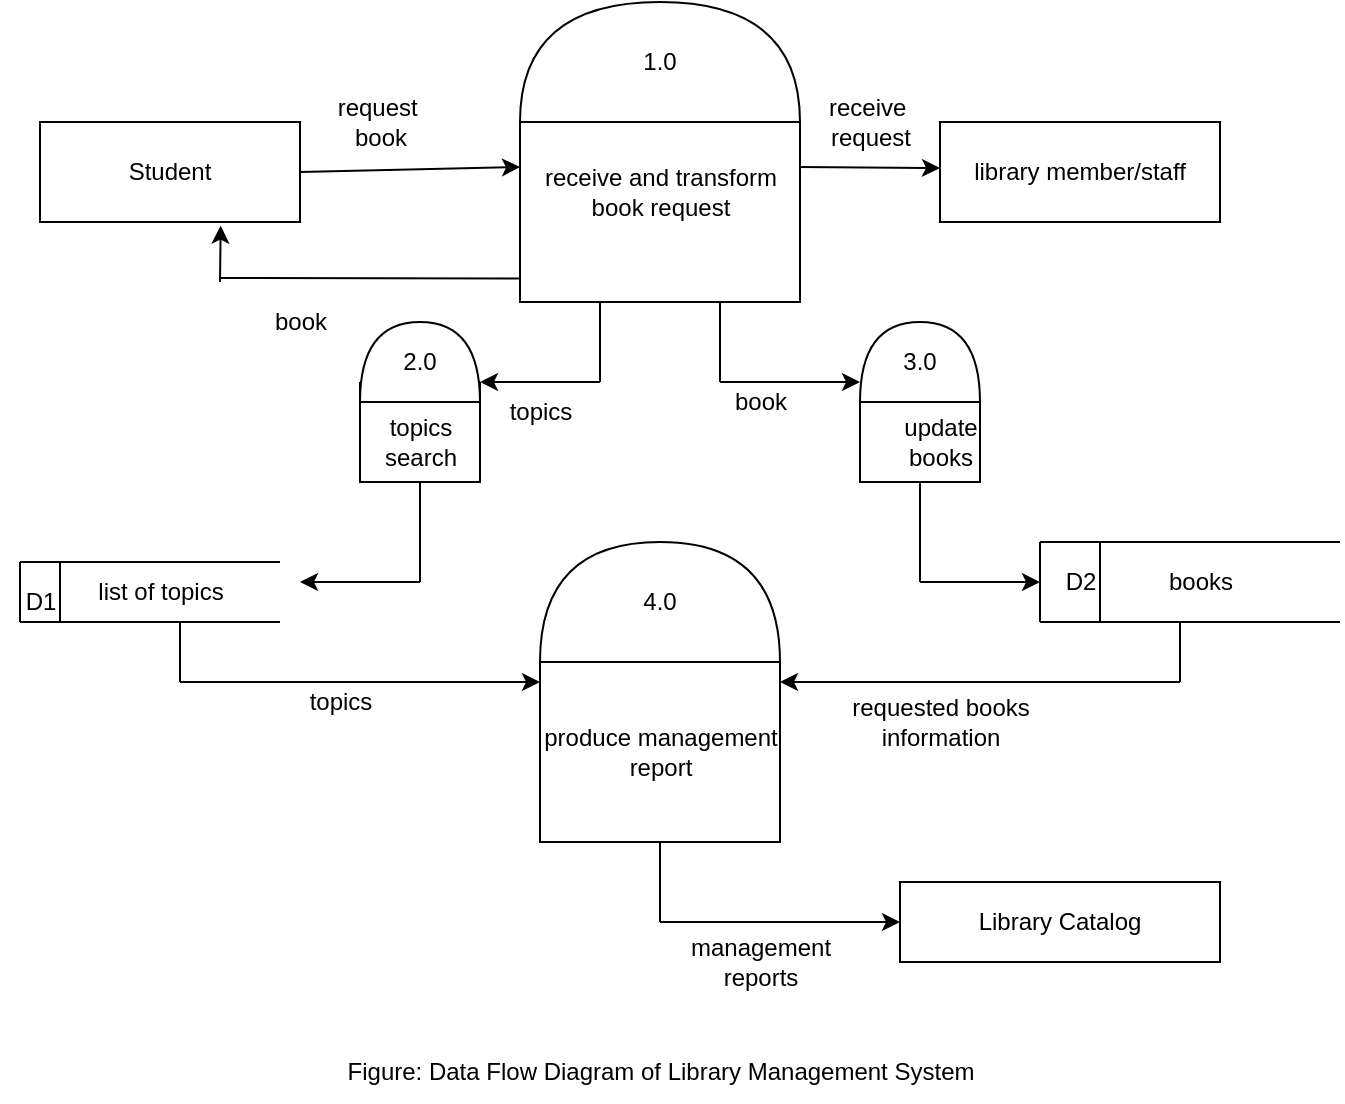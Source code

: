 <mxfile version="21.0.2" type="device"><diagram name="Page-1" id="pn5kM7ajMn3MI1Nx2H1P"><mxGraphModel dx="1050" dy="581" grid="1" gridSize="10" guides="1" tooltips="1" connect="1" arrows="1" fold="1" page="1" pageScale="1" pageWidth="850" pageHeight="1100" math="0" shadow="0"><root><mxCell id="0"/><mxCell id="1" parent="0"/><mxCell id="J1vd0AzETWR3N_y_ljKw-1" value="Student" style="rounded=0;whiteSpace=wrap;html=1;" vertex="1" parent="1"><mxGeometry x="150" y="230" width="130" height="50" as="geometry"/></mxCell><mxCell id="J1vd0AzETWR3N_y_ljKw-5" value="" style="swimlane;startSize=0;rounded=0;shadow=0;swimlaneLine=1;glass=0;swimlaneBody=1;portConstraintRotation=0;" vertex="1" parent="1"><mxGeometry x="390" y="230" width="140" height="90" as="geometry"/></mxCell><mxCell id="J1vd0AzETWR3N_y_ljKw-64" value="receive and transform&lt;br&gt;book request" style="text;html=1;align=center;verticalAlign=middle;resizable=0;points=[];autosize=1;strokeColor=none;fillColor=none;" vertex="1" parent="J1vd0AzETWR3N_y_ljKw-5"><mxGeometry y="15" width="140" height="40" as="geometry"/></mxCell><mxCell id="J1vd0AzETWR3N_y_ljKw-9" value="1.0" style="shape=or;whiteSpace=wrap;html=1;direction=north;" vertex="1" parent="1"><mxGeometry x="390" y="170" width="140" height="60" as="geometry"/></mxCell><mxCell id="J1vd0AzETWR3N_y_ljKw-12" value="library member/staff" style="rounded=0;whiteSpace=wrap;html=1;" vertex="1" parent="1"><mxGeometry x="600" y="230" width="140" height="50" as="geometry"/></mxCell><mxCell id="J1vd0AzETWR3N_y_ljKw-15" value="" style="endArrow=classic;html=1;rounded=0;exitX=1;exitY=0.5;exitDx=0;exitDy=0;entryX=0;entryY=0.25;entryDx=0;entryDy=0;" edge="1" parent="1" source="J1vd0AzETWR3N_y_ljKw-1" target="J1vd0AzETWR3N_y_ljKw-5"><mxGeometry width="50" height="50" relative="1" as="geometry"><mxPoint x="400" y="330" as="sourcePoint"/><mxPoint x="320" y="255" as="targetPoint"/></mxGeometry></mxCell><mxCell id="J1vd0AzETWR3N_y_ljKw-16" value="" style="endArrow=classic;html=1;rounded=0;exitX=1;exitY=0.25;exitDx=0;exitDy=0;" edge="1" parent="1" source="J1vd0AzETWR3N_y_ljKw-5"><mxGeometry width="50" height="50" relative="1" as="geometry"><mxPoint x="400" y="330" as="sourcePoint"/><mxPoint x="600" y="253" as="targetPoint"/></mxGeometry></mxCell><mxCell id="J1vd0AzETWR3N_y_ljKw-18" value="" style="endArrow=none;html=1;rounded=0;exitX=-0.004;exitY=0.869;exitDx=0;exitDy=0;exitPerimeter=0;" edge="1" parent="1" source="J1vd0AzETWR3N_y_ljKw-5"><mxGeometry width="50" height="50" relative="1" as="geometry"><mxPoint x="400" y="330" as="sourcePoint"/><mxPoint x="240" y="308" as="targetPoint"/></mxGeometry></mxCell><mxCell id="J1vd0AzETWR3N_y_ljKw-19" value="" style="endArrow=classic;html=1;rounded=0;entryX=0.695;entryY=1.036;entryDx=0;entryDy=0;entryPerimeter=0;" edge="1" parent="1" target="J1vd0AzETWR3N_y_ljKw-1"><mxGeometry width="50" height="50" relative="1" as="geometry"><mxPoint x="240" y="310" as="sourcePoint"/><mxPoint x="450" y="280" as="targetPoint"/></mxGeometry></mxCell><mxCell id="J1vd0AzETWR3N_y_ljKw-22" value="request&amp;nbsp;&lt;br&gt;book" style="text;html=1;align=center;verticalAlign=middle;resizable=0;points=[];autosize=1;strokeColor=none;fillColor=none;rotation=0;" vertex="1" parent="1"><mxGeometry x="285" y="210" width="70" height="40" as="geometry"/></mxCell><mxCell id="J1vd0AzETWR3N_y_ljKw-24" value="book" style="text;html=1;align=center;verticalAlign=middle;resizable=0;points=[];autosize=1;strokeColor=none;fillColor=none;" vertex="1" parent="1"><mxGeometry x="255" y="315" width="50" height="30" as="geometry"/></mxCell><mxCell id="J1vd0AzETWR3N_y_ljKw-25" value="receive&amp;nbsp;&lt;br&gt;request" style="text;html=1;align=center;verticalAlign=middle;resizable=0;points=[];autosize=1;strokeColor=none;fillColor=none;" vertex="1" parent="1"><mxGeometry x="530" y="210" width="70" height="40" as="geometry"/></mxCell><mxCell id="J1vd0AzETWR3N_y_ljKw-32" value="" style="endArrow=none;html=1;rounded=0;" edge="1" parent="1"><mxGeometry width="50" height="50" relative="1" as="geometry"><mxPoint x="430" y="320" as="sourcePoint"/><mxPoint x="430" y="360" as="targetPoint"/></mxGeometry></mxCell><mxCell id="J1vd0AzETWR3N_y_ljKw-33" value="" style="endArrow=classic;html=1;rounded=0;" edge="1" parent="1"><mxGeometry width="50" height="50" relative="1" as="geometry"><mxPoint x="430" y="360" as="sourcePoint"/><mxPoint x="370" y="360" as="targetPoint"/></mxGeometry></mxCell><mxCell id="J1vd0AzETWR3N_y_ljKw-34" value="" style="endArrow=none;html=1;rounded=0;" edge="1" parent="1"><mxGeometry width="50" height="50" relative="1" as="geometry"><mxPoint x="490" y="320" as="sourcePoint"/><mxPoint x="490" y="360" as="targetPoint"/></mxGeometry></mxCell><mxCell id="J1vd0AzETWR3N_y_ljKw-35" value="" style="endArrow=classic;html=1;rounded=0;" edge="1" parent="1"><mxGeometry width="50" height="50" relative="1" as="geometry"><mxPoint x="490" y="360" as="sourcePoint"/><mxPoint x="560" y="360" as="targetPoint"/></mxGeometry></mxCell><mxCell id="J1vd0AzETWR3N_y_ljKw-36" value="" style="swimlane;startSize=0;" vertex="1" parent="1"><mxGeometry x="310" y="360" width="60" height="50" as="geometry"/></mxCell><mxCell id="J1vd0AzETWR3N_y_ljKw-67" value="topics&lt;br&gt;search" style="text;html=1;align=center;verticalAlign=middle;resizable=0;points=[];autosize=1;strokeColor=none;fillColor=none;" vertex="1" parent="J1vd0AzETWR3N_y_ljKw-36"><mxGeometry y="10" width="60" height="40" as="geometry"/></mxCell><mxCell id="J1vd0AzETWR3N_y_ljKw-38" value="2.0" style="shape=or;whiteSpace=wrap;html=1;direction=north;" vertex="1" parent="1"><mxGeometry x="310" y="330" width="60" height="40" as="geometry"/></mxCell><mxCell id="J1vd0AzETWR3N_y_ljKw-39" value="" style="swimlane;startSize=0;" vertex="1" collapsed="1" parent="1"><mxGeometry x="560" y="370" width="60" height="40" as="geometry"><mxRectangle x="350" y="220" width="185" height="70" as="alternateBounds"/></mxGeometry></mxCell><mxCell id="J1vd0AzETWR3N_y_ljKw-31" value="&amp;nbsp;Receive and transform&lt;br&gt;book request" style="text;html=1;align=center;verticalAlign=middle;resizable=0;points=[];autosize=1;strokeColor=none;fillColor=none;" vertex="1" parent="J1vd0AzETWR3N_y_ljKw-39"><mxGeometry x="35" y="30" width="150" height="40" as="geometry"/></mxCell><mxCell id="J1vd0AzETWR3N_y_ljKw-68" value="update&lt;br&gt;books" style="text;html=1;align=center;verticalAlign=middle;resizable=0;points=[];autosize=1;strokeColor=none;fillColor=none;" vertex="1" parent="J1vd0AzETWR3N_y_ljKw-39"><mxGeometry y="-5" width="60" height="40" as="geometry"/></mxCell><mxCell id="J1vd0AzETWR3N_y_ljKw-40" value="3.0" style="shape=or;whiteSpace=wrap;html=1;direction=north;" vertex="1" parent="1"><mxGeometry x="560" y="330" width="60" height="40" as="geometry"/></mxCell><mxCell id="J1vd0AzETWR3N_y_ljKw-43" value="" style="endArrow=none;html=1;rounded=0;exitX=0.5;exitY=1;exitDx=0;exitDy=0;" edge="1" parent="1" source="J1vd0AzETWR3N_y_ljKw-36"><mxGeometry width="50" height="50" relative="1" as="geometry"><mxPoint x="430" y="340" as="sourcePoint"/><mxPoint x="340" y="460" as="targetPoint"/></mxGeometry></mxCell><mxCell id="J1vd0AzETWR3N_y_ljKw-44" value="" style="endArrow=classic;html=1;rounded=0;" edge="1" parent="1"><mxGeometry width="50" height="50" relative="1" as="geometry"><mxPoint x="340" y="460" as="sourcePoint"/><mxPoint x="280" y="460" as="targetPoint"/></mxGeometry></mxCell><mxCell id="J1vd0AzETWR3N_y_ljKw-45" value="" style="endArrow=none;html=1;rounded=0;" edge="1" parent="1"><mxGeometry width="50" height="50" relative="1" as="geometry"><mxPoint x="140" y="450" as="sourcePoint"/><mxPoint x="270" y="450" as="targetPoint"/></mxGeometry></mxCell><mxCell id="J1vd0AzETWR3N_y_ljKw-46" value="" style="endArrow=none;html=1;rounded=0;" edge="1" parent="1"><mxGeometry width="50" height="50" relative="1" as="geometry"><mxPoint x="140" y="480" as="sourcePoint"/><mxPoint x="270" y="480" as="targetPoint"/></mxGeometry></mxCell><mxCell id="J1vd0AzETWR3N_y_ljKw-47" value="" style="endArrow=none;html=1;rounded=0;" edge="1" parent="1"><mxGeometry width="50" height="50" relative="1" as="geometry"><mxPoint x="140" y="450" as="sourcePoint"/><mxPoint x="140" y="480" as="targetPoint"/></mxGeometry></mxCell><mxCell id="J1vd0AzETWR3N_y_ljKw-48" value="" style="endArrow=none;html=1;rounded=0;" edge="1" parent="1"><mxGeometry width="50" height="50" relative="1" as="geometry"><mxPoint x="160" y="450" as="sourcePoint"/><mxPoint x="160" y="480" as="targetPoint"/></mxGeometry></mxCell><mxCell id="J1vd0AzETWR3N_y_ljKw-49" value="" style="endArrow=none;html=1;rounded=0;exitX=0.5;exitY=1;exitDx=0;exitDy=0;" edge="1" parent="1" source="J1vd0AzETWR3N_y_ljKw-39"><mxGeometry width="50" height="50" relative="1" as="geometry"><mxPoint x="430" y="340" as="sourcePoint"/><mxPoint x="590" y="460" as="targetPoint"/></mxGeometry></mxCell><mxCell id="J1vd0AzETWR3N_y_ljKw-50" value="" style="endArrow=classic;html=1;rounded=0;" edge="1" parent="1"><mxGeometry width="50" height="50" relative="1" as="geometry"><mxPoint x="590" y="460" as="sourcePoint"/><mxPoint x="650" y="460" as="targetPoint"/></mxGeometry></mxCell><mxCell id="J1vd0AzETWR3N_y_ljKw-51" value="" style="endArrow=none;html=1;rounded=0;" edge="1" parent="1"><mxGeometry width="50" height="50" relative="1" as="geometry"><mxPoint x="650" y="440" as="sourcePoint"/><mxPoint x="800" y="440" as="targetPoint"/></mxGeometry></mxCell><mxCell id="J1vd0AzETWR3N_y_ljKw-52" value="" style="endArrow=none;html=1;rounded=0;" edge="1" parent="1"><mxGeometry width="50" height="50" relative="1" as="geometry"><mxPoint x="650" y="480" as="sourcePoint"/><mxPoint x="800" y="480" as="targetPoint"/></mxGeometry></mxCell><mxCell id="J1vd0AzETWR3N_y_ljKw-53" value="" style="endArrow=none;html=1;rounded=0;" edge="1" parent="1"><mxGeometry width="50" height="50" relative="1" as="geometry"><mxPoint x="650" y="440" as="sourcePoint"/><mxPoint x="650" y="480" as="targetPoint"/></mxGeometry></mxCell><mxCell id="J1vd0AzETWR3N_y_ljKw-54" value="" style="endArrow=none;html=1;rounded=0;" edge="1" parent="1"><mxGeometry width="50" height="50" relative="1" as="geometry"><mxPoint x="680" y="480" as="sourcePoint"/><mxPoint x="680" y="440" as="targetPoint"/></mxGeometry></mxCell><mxCell id="J1vd0AzETWR3N_y_ljKw-55" value="" style="endArrow=none;html=1;rounded=0;" edge="1" parent="1"><mxGeometry width="50" height="50" relative="1" as="geometry"><mxPoint x="220" y="480" as="sourcePoint"/><mxPoint x="220" y="510" as="targetPoint"/></mxGeometry></mxCell><mxCell id="J1vd0AzETWR3N_y_ljKw-56" value="" style="endArrow=none;html=1;rounded=0;" edge="1" parent="1"><mxGeometry width="50" height="50" relative="1" as="geometry"><mxPoint x="720" y="480" as="sourcePoint"/><mxPoint x="720" y="510" as="targetPoint"/></mxGeometry></mxCell><mxCell id="J1vd0AzETWR3N_y_ljKw-57" value="" style="endArrow=classic;html=1;rounded=0;" edge="1" parent="1"><mxGeometry width="50" height="50" relative="1" as="geometry"><mxPoint x="220" y="510" as="sourcePoint"/><mxPoint x="400" y="510" as="targetPoint"/></mxGeometry></mxCell><mxCell id="J1vd0AzETWR3N_y_ljKw-58" value="" style="endArrow=classic;html=1;rounded=0;" edge="1" parent="1"><mxGeometry width="50" height="50" relative="1" as="geometry"><mxPoint x="720" y="510" as="sourcePoint"/><mxPoint x="520" y="510" as="targetPoint"/></mxGeometry></mxCell><mxCell id="J1vd0AzETWR3N_y_ljKw-59" value="" style="swimlane;startSize=0;" vertex="1" parent="1"><mxGeometry x="400" y="500" width="120" height="90" as="geometry"/></mxCell><mxCell id="J1vd0AzETWR3N_y_ljKw-74" value="produce management&lt;br&gt;report" style="text;html=1;align=center;verticalAlign=middle;resizable=0;points=[];autosize=1;strokeColor=none;fillColor=none;" vertex="1" parent="J1vd0AzETWR3N_y_ljKw-59"><mxGeometry x="-10" y="25" width="140" height="40" as="geometry"/></mxCell><mxCell id="J1vd0AzETWR3N_y_ljKw-60" value="4.0" style="shape=or;whiteSpace=wrap;html=1;direction=north;" vertex="1" parent="1"><mxGeometry x="400" y="440" width="120" height="60" as="geometry"/></mxCell><mxCell id="J1vd0AzETWR3N_y_ljKw-61" value="" style="endArrow=none;html=1;rounded=0;" edge="1" parent="1"><mxGeometry width="50" height="50" relative="1" as="geometry"><mxPoint x="460" y="590" as="sourcePoint"/><mxPoint x="460" y="590" as="targetPoint"/><Array as="points"/></mxGeometry></mxCell><mxCell id="J1vd0AzETWR3N_y_ljKw-62" value="" style="endArrow=classic;html=1;rounded=0;entryX=0;entryY=0.5;entryDx=0;entryDy=0;" edge="1" parent="1" target="J1vd0AzETWR3N_y_ljKw-63"><mxGeometry width="50" height="50" relative="1" as="geometry"><mxPoint x="460" y="630" as="sourcePoint"/><mxPoint x="580" y="610" as="targetPoint"/></mxGeometry></mxCell><mxCell id="J1vd0AzETWR3N_y_ljKw-63" value="Library Catalog" style="rounded=0;whiteSpace=wrap;html=1;" vertex="1" parent="1"><mxGeometry x="580" y="610" width="160" height="40" as="geometry"/></mxCell><mxCell id="J1vd0AzETWR3N_y_ljKw-65" value="topics" style="text;html=1;align=center;verticalAlign=middle;resizable=0;points=[];autosize=1;strokeColor=none;fillColor=none;" vertex="1" parent="1"><mxGeometry x="375" y="360" width="50" height="30" as="geometry"/></mxCell><mxCell id="J1vd0AzETWR3N_y_ljKw-66" value="book" style="text;html=1;align=center;verticalAlign=middle;resizable=0;points=[];autosize=1;strokeColor=none;fillColor=none;" vertex="1" parent="1"><mxGeometry x="485" y="355" width="50" height="30" as="geometry"/></mxCell><mxCell id="J1vd0AzETWR3N_y_ljKw-69" value="update&lt;br&gt;books" style="text;html=1;align=center;verticalAlign=middle;resizable=0;points=[];autosize=1;strokeColor=none;fillColor=none;" vertex="1" parent="1"><mxGeometry x="570" y="370" width="60" height="40" as="geometry"/></mxCell><mxCell id="J1vd0AzETWR3N_y_ljKw-70" value="D1" style="text;html=1;align=center;verticalAlign=middle;resizable=0;points=[];autosize=1;strokeColor=none;fillColor=none;" vertex="1" parent="1"><mxGeometry x="130" y="455" width="40" height="30" as="geometry"/></mxCell><mxCell id="J1vd0AzETWR3N_y_ljKw-71" value="list of topics" style="text;html=1;align=center;verticalAlign=middle;resizable=0;points=[];autosize=1;strokeColor=none;fillColor=none;" vertex="1" parent="1"><mxGeometry x="165" y="450" width="90" height="30" as="geometry"/></mxCell><mxCell id="J1vd0AzETWR3N_y_ljKw-72" value="D2" style="text;html=1;align=center;verticalAlign=middle;resizable=0;points=[];autosize=1;strokeColor=none;fillColor=none;" vertex="1" parent="1"><mxGeometry x="650" y="445" width="40" height="30" as="geometry"/></mxCell><mxCell id="J1vd0AzETWR3N_y_ljKw-73" value="books" style="text;html=1;align=center;verticalAlign=middle;resizable=0;points=[];autosize=1;strokeColor=none;fillColor=none;" vertex="1" parent="1"><mxGeometry x="700" y="445" width="60" height="30" as="geometry"/></mxCell><mxCell id="J1vd0AzETWR3N_y_ljKw-75" value="" style="endArrow=none;html=1;rounded=0;" edge="1" parent="1"><mxGeometry width="50" height="50" relative="1" as="geometry"><mxPoint x="460" y="590" as="sourcePoint"/><mxPoint x="460" y="610" as="targetPoint"/><Array as="points"><mxPoint x="460" y="630"/></Array></mxGeometry></mxCell><mxCell id="J1vd0AzETWR3N_y_ljKw-76" value="topics" style="text;html=1;align=center;verticalAlign=middle;resizable=0;points=[];autosize=1;strokeColor=none;fillColor=none;" vertex="1" parent="1"><mxGeometry x="275" y="505" width="50" height="30" as="geometry"/></mxCell><mxCell id="J1vd0AzETWR3N_y_ljKw-77" value="requested books&lt;br&gt;information" style="text;html=1;align=center;verticalAlign=middle;resizable=0;points=[];autosize=1;strokeColor=none;fillColor=none;" vertex="1" parent="1"><mxGeometry x="545" y="510" width="110" height="40" as="geometry"/></mxCell><mxCell id="J1vd0AzETWR3N_y_ljKw-79" value="management&lt;br&gt;reports" style="text;html=1;align=center;verticalAlign=middle;resizable=0;points=[];autosize=1;strokeColor=none;fillColor=none;" vertex="1" parent="1"><mxGeometry x="465" y="630" width="90" height="40" as="geometry"/></mxCell><mxCell id="J1vd0AzETWR3N_y_ljKw-80" value="Figure: Data Flow Diagram of Library Management System" style="text;html=1;align=center;verticalAlign=middle;resizable=0;points=[];autosize=1;strokeColor=none;fillColor=none;" vertex="1" parent="1"><mxGeometry x="290" y="690" width="340" height="30" as="geometry"/></mxCell></root></mxGraphModel></diagram></mxfile>